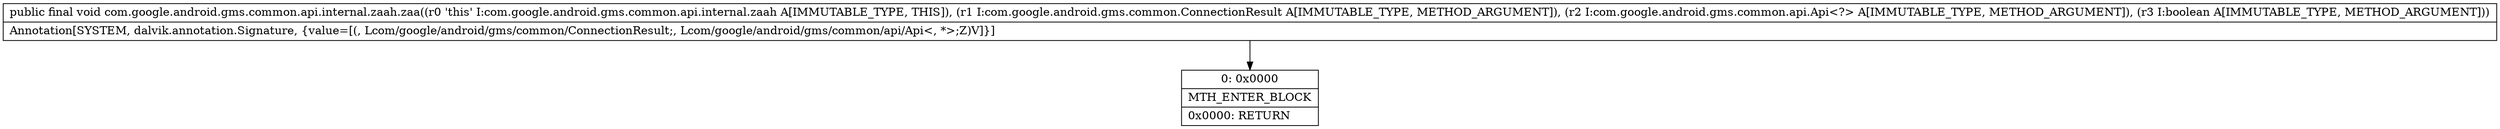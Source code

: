 digraph "CFG forcom.google.android.gms.common.api.internal.zaah.zaa(Lcom\/google\/android\/gms\/common\/ConnectionResult;Lcom\/google\/android\/gms\/common\/api\/Api;Z)V" {
Node_0 [shape=record,label="{0\:\ 0x0000|MTH_ENTER_BLOCK\l|0x0000: RETURN   \l}"];
MethodNode[shape=record,label="{public final void com.google.android.gms.common.api.internal.zaah.zaa((r0 'this' I:com.google.android.gms.common.api.internal.zaah A[IMMUTABLE_TYPE, THIS]), (r1 I:com.google.android.gms.common.ConnectionResult A[IMMUTABLE_TYPE, METHOD_ARGUMENT]), (r2 I:com.google.android.gms.common.api.Api\<?\> A[IMMUTABLE_TYPE, METHOD_ARGUMENT]), (r3 I:boolean A[IMMUTABLE_TYPE, METHOD_ARGUMENT]))  | Annotation[SYSTEM, dalvik.annotation.Signature, \{value=[(, Lcom\/google\/android\/gms\/common\/ConnectionResult;, Lcom\/google\/android\/gms\/common\/api\/Api\<, *\>;Z)V]\}]\l}"];
MethodNode -> Node_0;
}

